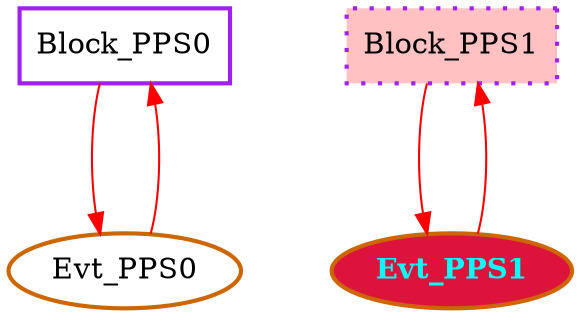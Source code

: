 digraph G {
graph [root="Demo",rankdir   = TB, nodesep           = 0.6, mindist     = 1.0, ranksep = 1.0, overlap = false]
node [style     = "filled", fillcolor = "white", color = "black"]
Block_PPS0[cpu="0", flags="0x00008007", type="block", tperiod="1000000000", pattern="PPS0_TEST", patentry="false", patexit="true", beamproc="undefined", bpentry="false", bpexit="false", qlo="false", qhi="false", qil="false", shape     = "rectangle", fillcolor = "white", penwidth=2, color = "purple"];
Evt_PPS0[cpu="0", flags="0x00002002", type="tmsg", toffs="0", pattern="PPS0_TEST", patentry="true", patexit="false", beamproc="undefined", bpentry="false", bpexit="false", fid="1", gid="0", evtno="0", beamin="0", bpcstart="0", sid="0", bpid="0", reqnobeam="0", vacc="0", id="0x1000000000000000", par="0x0000000000000234", tef="0", shape     = "oval", fillcolor = "white", penwidth=2, color = "darkorange3"];
Block_PPS1[cpu="1", flags="0x00008208", type="blockalign", tperiod="1000000000", pattern="PPS1_TEST", patentry="false", patexit="true", beamproc="undefined", bpentry="false", bpexit="false", qlo="false", qhi="false", qil="false", shape     = "rectangle", style  = "dotted, filled", fillcolor = "rosybrown1", penwidth=2, color = "purple"];
Evt_PPS1[cpu="1", flags="0x00032202", type="tmsg", toffs="0", pattern="PPS1_TEST", patentry="true", patexit="false", beamproc="undefined", bpentry="false", bpexit="false", fid="1", gid="0", evtno="0", beamin="0", bpcstart="0", sid="0", bpid="0", reqnobeam="0", vacc="0", id="0x1000000000000000", par="0x0000000000000234", tef="0", shape     = "oval", fillcolor = "rosybrown1", fillcolor = "crimson", fontname="Times-Bold", fontcolor = "cyan", penwidth=2, color = "darkorange3"];
Block_PPS0->Evt_PPS0 [type="defdst", color = "red"];
Evt_PPS0->Block_PPS0 [type="defdst", color = "red"];
Block_PPS1->Evt_PPS1 [type="defdst", color = "red"];
Evt_PPS1->Block_PPS1 [type="defdst", color = "red"];
}
//Block_PPS0#P2->xX->xX->xX->xX#P1->xX->xX->xX->xX#P0->xX->xX->xX->xX
//Block_PPS1#P2->xX->xX->xX->xX#P1->xX->xX->xX->xX#P0->xX->xX->xX->xX

//Patterns to judge:
//  PPS1_TEST
//Verdict: FORBIDDEN
